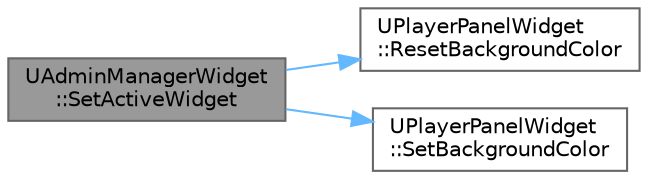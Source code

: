 digraph "UAdminManagerWidget::SetActiveWidget"
{
 // LATEX_PDF_SIZE
  bgcolor="transparent";
  edge [fontname=Helvetica,fontsize=10,labelfontname=Helvetica,labelfontsize=10];
  node [fontname=Helvetica,fontsize=10,shape=box,height=0.2,width=0.4];
  rankdir="LR";
  Node1 [id="Node000001",label="UAdminManagerWidget\l::SetActiveWidget",height=0.2,width=0.4,color="gray40", fillcolor="grey60", style="filled", fontcolor="black",tooltip=" "];
  Node1 -> Node2 [id="edge3_Node000001_Node000002",color="steelblue1",style="solid",tooltip=" "];
  Node2 [id="Node000002",label="UPlayerPanelWidget\l::ResetBackgroundColor",height=0.2,width=0.4,color="grey40", fillcolor="white", style="filled",URL="$class_u_player_panel_widget.html#a7acf82adc1fd40e772a5794ab5e7efa7",tooltip=" "];
  Node1 -> Node3 [id="edge4_Node000001_Node000003",color="steelblue1",style="solid",tooltip=" "];
  Node3 [id="Node000003",label="UPlayerPanelWidget\l::SetBackgroundColor",height=0.2,width=0.4,color="grey40", fillcolor="white", style="filled",URL="$class_u_player_panel_widget.html#a185f11831d0220689344ee80cbfe4b39",tooltip=" "];
}
